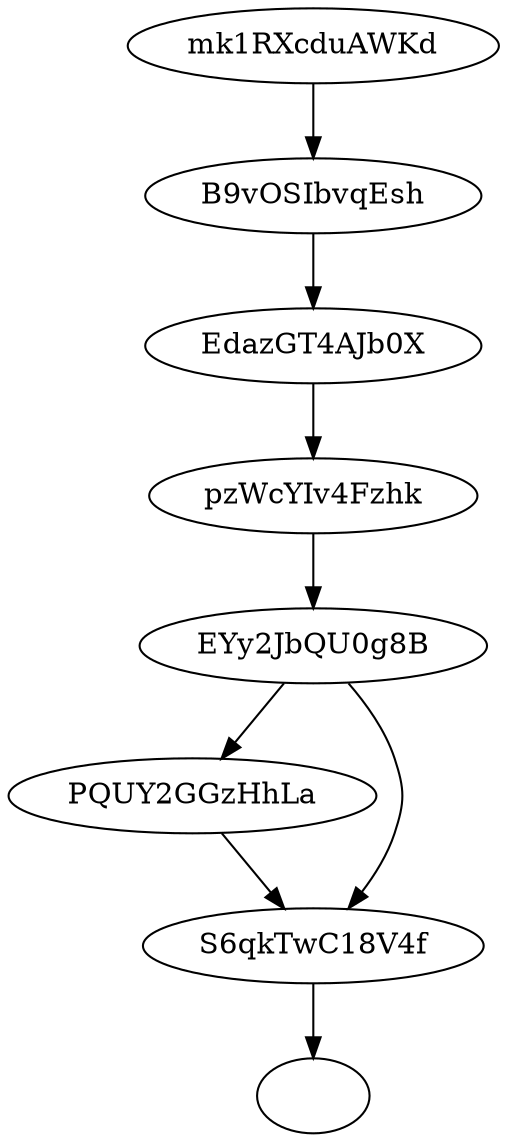 strict digraph {  "mk1RXcduAWKd" "B9vOSIbvqEsh" "EdazGT4AJb0X" "pzWcYIv4Fzhk" "EYy2JbQU0g8B" "PQUY2GGzHhLa" "S6qkTwC18V4f"  "mk1RXcduAWKd" -> "B9vOSIbvqEsh" "B9vOSIbvqEsh" -> "EdazGT4AJb0X" "EdazGT4AJb0X" -> "pzWcYIv4Fzhk" "pzWcYIv4Fzhk" -> "EYy2JbQU0g8B" "EYy2JbQU0g8B" -> "PQUY2GGzHhLa" "PQUY2GGzHhLa" -> "S6qkTwC18V4f" "S6qkTwC18V4f" -> ""  "EYy2JbQU0g8B" -> "PQUY2GGzHhLa" "EYy2JbQU0g8B" -> "S6qkTwC18V4f" "EdazGT4AJb0X" -> "pzWcYIv4Fzhk" }